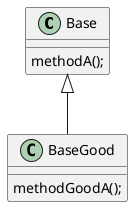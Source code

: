 @startuml

class Base {
	methodA();
}

class BaseGood {
	methodGoodA();
}

Base <|-- BaseGood

@enduml